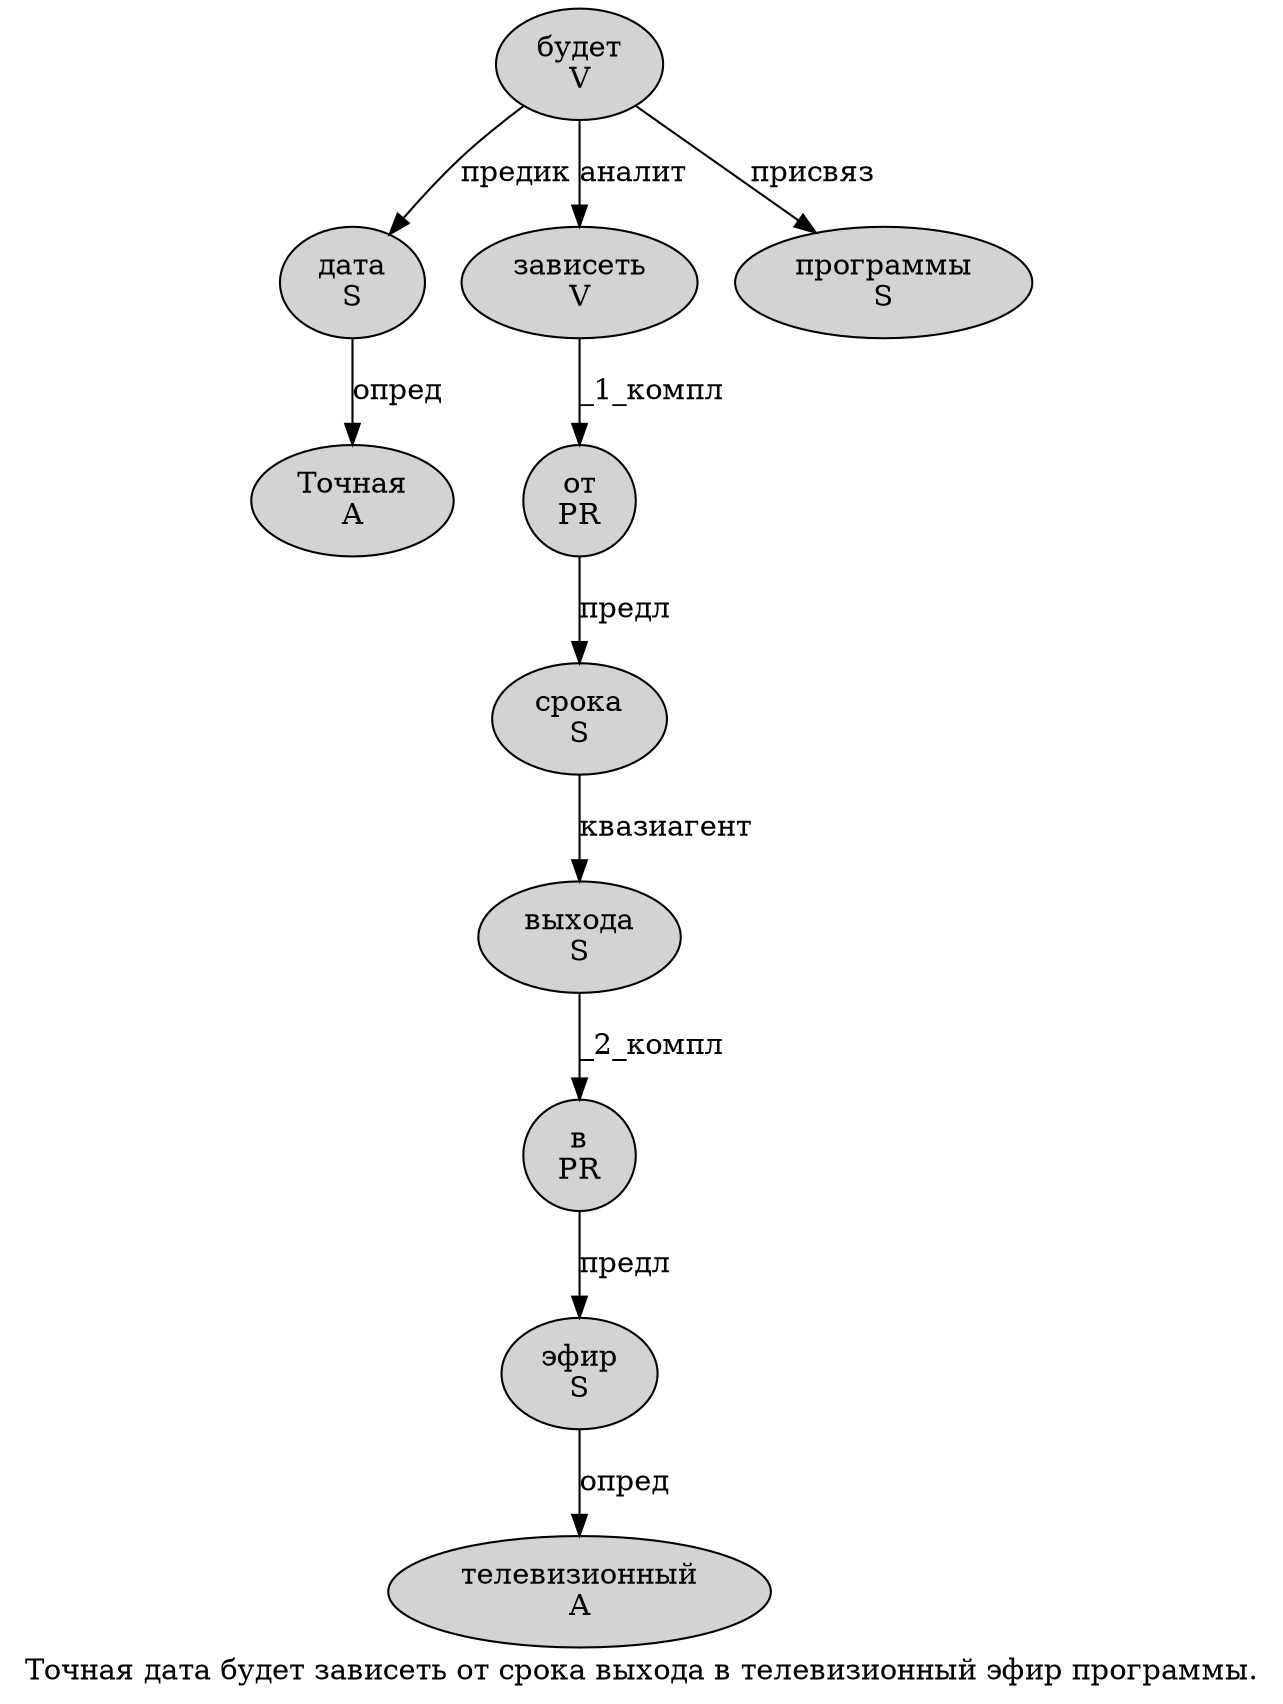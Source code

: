 digraph SENTENCE_638 {
	graph [label="Точная дата будет зависеть от срока выхода в телевизионный эфир программы."]
	node [style=filled]
		0 [label="Точная
A" color="" fillcolor=lightgray penwidth=1 shape=ellipse]
		1 [label="дата
S" color="" fillcolor=lightgray penwidth=1 shape=ellipse]
		2 [label="будет
V" color="" fillcolor=lightgray penwidth=1 shape=ellipse]
		3 [label="зависеть
V" color="" fillcolor=lightgray penwidth=1 shape=ellipse]
		4 [label="от
PR" color="" fillcolor=lightgray penwidth=1 shape=ellipse]
		5 [label="срока
S" color="" fillcolor=lightgray penwidth=1 shape=ellipse]
		6 [label="выхода
S" color="" fillcolor=lightgray penwidth=1 shape=ellipse]
		7 [label="в
PR" color="" fillcolor=lightgray penwidth=1 shape=ellipse]
		8 [label="телевизионный
A" color="" fillcolor=lightgray penwidth=1 shape=ellipse]
		9 [label="эфир
S" color="" fillcolor=lightgray penwidth=1 shape=ellipse]
		10 [label="программы
S" color="" fillcolor=lightgray penwidth=1 shape=ellipse]
			3 -> 4 [label="_1_компл"]
			7 -> 9 [label="предл"]
			1 -> 0 [label="опред"]
			4 -> 5 [label="предл"]
			2 -> 1 [label="предик"]
			2 -> 3 [label="аналит"]
			2 -> 10 [label="присвяз"]
			9 -> 8 [label="опред"]
			5 -> 6 [label="квазиагент"]
			6 -> 7 [label="_2_компл"]
}
